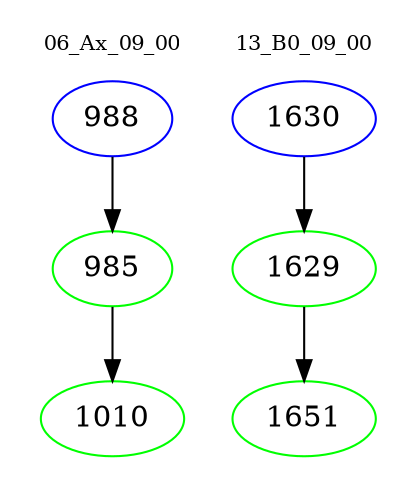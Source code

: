digraph{
subgraph cluster_0 {
color = white
label = "06_Ax_09_00";
fontsize=10;
T0_988 [label="988", color="blue"]
T0_988 -> T0_985 [color="black"]
T0_985 [label="985", color="green"]
T0_985 -> T0_1010 [color="black"]
T0_1010 [label="1010", color="green"]
}
subgraph cluster_1 {
color = white
label = "13_B0_09_00";
fontsize=10;
T1_1630 [label="1630", color="blue"]
T1_1630 -> T1_1629 [color="black"]
T1_1629 [label="1629", color="green"]
T1_1629 -> T1_1651 [color="black"]
T1_1651 [label="1651", color="green"]
}
}
